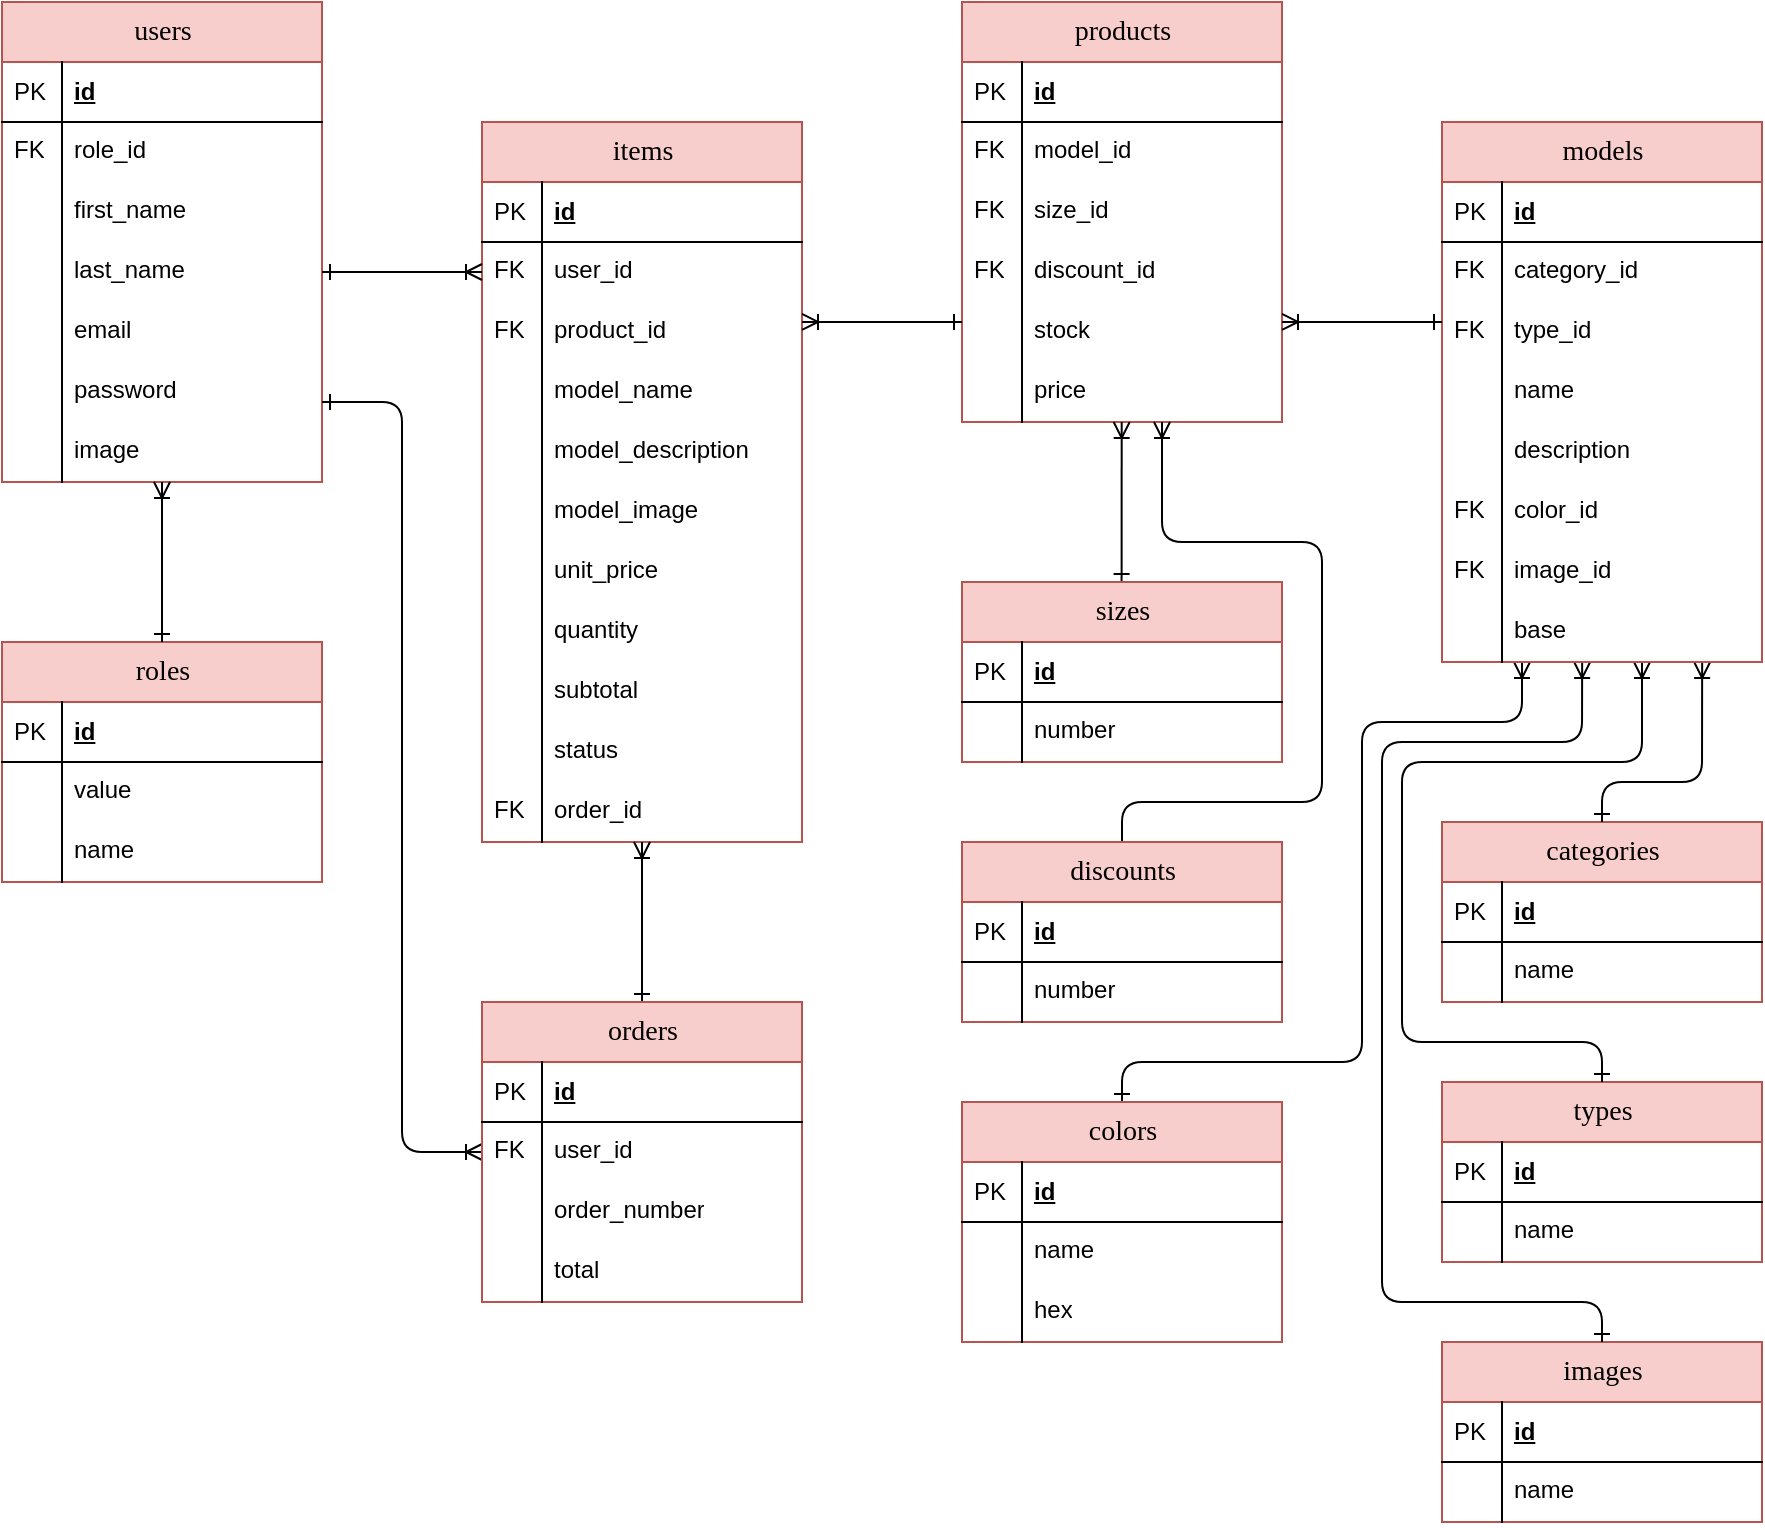 <mxfile version="14.2.5" type="device"><diagram name="Page-1" id="e56a1550-8fbb-45ad-956c-1786394a9013"><mxGraphModel dx="1385" dy="635" grid="1" gridSize="10" guides="1" tooltips="1" connect="1" arrows="1" fold="1" page="1" pageScale="1" pageWidth="1100" pageHeight="850" background="#ffffff" math="0" shadow="0"><root><mxCell id="0"/><mxCell id="1" parent="0"/><mxCell id="dhrYQRchFxO8-QYvW4jf-20" value="users" style="swimlane;html=1;fontStyle=0;childLayout=stackLayout;horizontal=1;startSize=30;fillColor=#f8cecc;horizontalStack=0;resizeParent=1;resizeLast=0;collapsible=1;marginBottom=0;swimlaneFillColor=#ffffff;align=center;rounded=0;shadow=0;comic=0;labelBackgroundColor=none;strokeWidth=1;fontFamily=Verdana;fontSize=14;swimlaneLine=1;strokeColor=#b85450;" parent="1" vertex="1"><mxGeometry x="110" y="40" width="160" height="240" as="geometry"/></mxCell><mxCell id="dhrYQRchFxO8-QYvW4jf-21" value="id" style="shape=partialRectangle;top=0;left=0;right=0;bottom=1;html=1;align=left;verticalAlign=middle;fillColor=none;spacingLeft=34;spacingRight=4;whiteSpace=wrap;overflow=hidden;rotatable=0;points=[[0,0.5],[1,0.5]];portConstraint=eastwest;dropTarget=0;fontStyle=5;" parent="dhrYQRchFxO8-QYvW4jf-20" vertex="1"><mxGeometry y="30" width="160" height="30" as="geometry"/></mxCell><mxCell id="dhrYQRchFxO8-QYvW4jf-22" value="PK" style="shape=partialRectangle;top=0;left=0;bottom=0;html=1;fillColor=none;align=left;verticalAlign=middle;spacingLeft=4;spacingRight=4;whiteSpace=wrap;overflow=hidden;rotatable=0;points=[];portConstraint=eastwest;part=1;" parent="dhrYQRchFxO8-QYvW4jf-21" vertex="1" connectable="0"><mxGeometry width="30" height="30" as="geometry"/></mxCell><mxCell id="dhrYQRchFxO8-QYvW4jf-31" value="role_id" style="shape=partialRectangle;top=0;left=0;right=0;bottom=0;html=1;align=left;verticalAlign=top;fillColor=none;spacingLeft=34;spacingRight=4;whiteSpace=wrap;overflow=hidden;rotatable=0;points=[[0,0.5],[1,0.5]];portConstraint=eastwest;dropTarget=0;" parent="dhrYQRchFxO8-QYvW4jf-20" vertex="1"><mxGeometry y="60" width="160" height="30" as="geometry"/></mxCell><mxCell id="dhrYQRchFxO8-QYvW4jf-32" value="FK" style="shape=partialRectangle;top=0;left=0;bottom=0;html=1;fillColor=none;align=left;verticalAlign=top;spacingLeft=4;spacingRight=4;whiteSpace=wrap;overflow=hidden;rotatable=0;points=[];portConstraint=eastwest;part=1;" parent="dhrYQRchFxO8-QYvW4jf-31" vertex="1" connectable="0"><mxGeometry width="30" height="30.0" as="geometry"/></mxCell><mxCell id="dhrYQRchFxO8-QYvW4jf-23" value="first_name" style="shape=partialRectangle;top=0;left=0;right=0;bottom=0;html=1;align=left;verticalAlign=top;fillColor=none;spacingLeft=34;spacingRight=4;whiteSpace=wrap;overflow=hidden;rotatable=0;points=[[0,0.5],[1,0.5]];portConstraint=eastwest;dropTarget=0;" parent="dhrYQRchFxO8-QYvW4jf-20" vertex="1"><mxGeometry y="90" width="160" height="30" as="geometry"/></mxCell><mxCell id="dhrYQRchFxO8-QYvW4jf-24" value="" style="shape=partialRectangle;top=0;left=0;bottom=0;html=1;fillColor=none;align=left;verticalAlign=top;spacingLeft=4;spacingRight=4;whiteSpace=wrap;overflow=hidden;rotatable=0;points=[];portConstraint=eastwest;part=1;" parent="dhrYQRchFxO8-QYvW4jf-23" vertex="1" connectable="0"><mxGeometry width="30" height="30.0" as="geometry"/></mxCell><mxCell id="dhrYQRchFxO8-QYvW4jf-25" value="last_name" style="shape=partialRectangle;top=0;left=0;right=0;bottom=0;html=1;align=left;verticalAlign=top;fillColor=none;spacingLeft=34;spacingRight=4;whiteSpace=wrap;overflow=hidden;rotatable=0;points=[[0,0.5],[1,0.5]];portConstraint=eastwest;dropTarget=0;" parent="dhrYQRchFxO8-QYvW4jf-20" vertex="1"><mxGeometry y="120" width="160" height="30" as="geometry"/></mxCell><mxCell id="dhrYQRchFxO8-QYvW4jf-26" value="" style="shape=partialRectangle;top=0;left=0;bottom=0;html=1;fillColor=none;align=left;verticalAlign=top;spacingLeft=4;spacingRight=4;whiteSpace=wrap;overflow=hidden;rotatable=0;points=[];portConstraint=eastwest;part=1;" parent="dhrYQRchFxO8-QYvW4jf-25" vertex="1" connectable="0"><mxGeometry width="30" height="30.0" as="geometry"/></mxCell><mxCell id="dhrYQRchFxO8-QYvW4jf-27" value="email" style="shape=partialRectangle;top=0;left=0;right=0;bottom=0;html=1;align=left;verticalAlign=top;fillColor=none;spacingLeft=34;spacingRight=4;whiteSpace=wrap;overflow=hidden;rotatable=0;points=[[0,0.5],[1,0.5]];portConstraint=eastwest;dropTarget=0;" parent="dhrYQRchFxO8-QYvW4jf-20" vertex="1"><mxGeometry y="150" width="160" height="30" as="geometry"/></mxCell><mxCell id="dhrYQRchFxO8-QYvW4jf-28" value="" style="shape=partialRectangle;top=0;left=0;bottom=0;html=1;fillColor=none;align=left;verticalAlign=top;spacingLeft=4;spacingRight=4;whiteSpace=wrap;overflow=hidden;rotatable=0;points=[];portConstraint=eastwest;part=1;" parent="dhrYQRchFxO8-QYvW4jf-27" vertex="1" connectable="0"><mxGeometry width="30" height="30.0" as="geometry"/></mxCell><mxCell id="dhrYQRchFxO8-QYvW4jf-29" value="password" style="shape=partialRectangle;top=0;left=0;right=0;bottom=0;html=1;align=left;verticalAlign=top;fillColor=none;spacingLeft=34;spacingRight=4;whiteSpace=wrap;overflow=hidden;rotatable=0;points=[[0,0.5],[1,0.5]];portConstraint=eastwest;dropTarget=0;" parent="dhrYQRchFxO8-QYvW4jf-20" vertex="1"><mxGeometry y="180" width="160" height="30" as="geometry"/></mxCell><mxCell id="dhrYQRchFxO8-QYvW4jf-30" value="" style="shape=partialRectangle;top=0;left=0;bottom=0;html=1;fillColor=none;align=left;verticalAlign=top;spacingLeft=4;spacingRight=4;whiteSpace=wrap;overflow=hidden;rotatable=0;points=[];portConstraint=eastwest;part=1;" parent="dhrYQRchFxO8-QYvW4jf-29" vertex="1" connectable="0"><mxGeometry width="30" height="30.0" as="geometry"/></mxCell><mxCell id="dhrYQRchFxO8-QYvW4jf-129" value="image" style="shape=partialRectangle;top=0;left=0;right=0;bottom=0;html=1;align=left;verticalAlign=top;fillColor=none;spacingLeft=34;spacingRight=4;whiteSpace=wrap;overflow=hidden;rotatable=0;points=[[0,0.5],[1,0.5]];portConstraint=eastwest;dropTarget=0;" parent="dhrYQRchFxO8-QYvW4jf-20" vertex="1"><mxGeometry y="210" width="160" height="30" as="geometry"/></mxCell><mxCell id="dhrYQRchFxO8-QYvW4jf-130" value="" style="shape=partialRectangle;top=0;left=0;bottom=0;html=1;fillColor=none;align=left;verticalAlign=top;spacingLeft=4;spacingRight=4;whiteSpace=wrap;overflow=hidden;rotatable=0;points=[];portConstraint=eastwest;part=1;" parent="dhrYQRchFxO8-QYvW4jf-129" vertex="1" connectable="0"><mxGeometry width="30" height="30.0" as="geometry"/></mxCell><mxCell id="dhrYQRchFxO8-QYvW4jf-57" value="categories" style="swimlane;html=1;fontStyle=0;childLayout=stackLayout;horizontal=1;startSize=30;fillColor=#f8cecc;horizontalStack=0;resizeParent=1;resizeLast=0;collapsible=1;marginBottom=0;swimlaneFillColor=#ffffff;align=center;rounded=0;shadow=0;comic=0;labelBackgroundColor=none;strokeWidth=1;fontFamily=Verdana;fontSize=14;swimlaneLine=1;strokeColor=#b85450;" parent="1" vertex="1"><mxGeometry x="830" y="450" width="160" height="90" as="geometry"/></mxCell><mxCell id="dhrYQRchFxO8-QYvW4jf-58" value="id" style="shape=partialRectangle;top=0;left=0;right=0;bottom=1;html=1;align=left;verticalAlign=middle;fillColor=none;spacingLeft=34;spacingRight=4;whiteSpace=wrap;overflow=hidden;rotatable=0;points=[[0,0.5],[1,0.5]];portConstraint=eastwest;dropTarget=0;fontStyle=5;" parent="dhrYQRchFxO8-QYvW4jf-57" vertex="1"><mxGeometry y="30" width="160" height="30" as="geometry"/></mxCell><mxCell id="dhrYQRchFxO8-QYvW4jf-59" value="PK" style="shape=partialRectangle;top=0;left=0;bottom=0;html=1;fillColor=none;align=left;verticalAlign=middle;spacingLeft=4;spacingRight=4;whiteSpace=wrap;overflow=hidden;rotatable=0;points=[];portConstraint=eastwest;part=1;" parent="dhrYQRchFxO8-QYvW4jf-58" vertex="1" connectable="0"><mxGeometry width="30" height="30" as="geometry"/></mxCell><mxCell id="dhrYQRchFxO8-QYvW4jf-60" value="name" style="shape=partialRectangle;top=0;left=0;right=0;bottom=0;html=1;align=left;verticalAlign=top;fillColor=none;spacingLeft=34;spacingRight=4;whiteSpace=wrap;overflow=hidden;rotatable=0;points=[[0,0.5],[1,0.5]];portConstraint=eastwest;dropTarget=0;" parent="dhrYQRchFxO8-QYvW4jf-57" vertex="1"><mxGeometry y="60" width="160" height="30" as="geometry"/></mxCell><mxCell id="dhrYQRchFxO8-QYvW4jf-61" value="" style="shape=partialRectangle;top=0;left=0;bottom=0;html=1;fillColor=none;align=left;verticalAlign=top;spacingLeft=4;spacingRight=4;whiteSpace=wrap;overflow=hidden;rotatable=0;points=[];portConstraint=eastwest;part=1;" parent="dhrYQRchFxO8-QYvW4jf-60" vertex="1" connectable="0"><mxGeometry width="30" height="30.0" as="geometry"/></mxCell><mxCell id="dhrYQRchFxO8-QYvW4jf-70" value="types" style="swimlane;html=1;fontStyle=0;childLayout=stackLayout;horizontal=1;startSize=30;fillColor=#f8cecc;horizontalStack=0;resizeParent=1;resizeLast=0;collapsible=1;marginBottom=0;swimlaneFillColor=#ffffff;align=center;rounded=0;shadow=0;comic=0;labelBackgroundColor=none;strokeWidth=1;fontFamily=Verdana;fontSize=14;swimlaneLine=1;strokeColor=#b85450;" parent="1" vertex="1"><mxGeometry x="830" y="580" width="160" height="90" as="geometry"/></mxCell><mxCell id="dhrYQRchFxO8-QYvW4jf-71" value="id" style="shape=partialRectangle;top=0;left=0;right=0;bottom=1;html=1;align=left;verticalAlign=middle;fillColor=none;spacingLeft=34;spacingRight=4;whiteSpace=wrap;overflow=hidden;rotatable=0;points=[[0,0.5],[1,0.5]];portConstraint=eastwest;dropTarget=0;fontStyle=5;" parent="dhrYQRchFxO8-QYvW4jf-70" vertex="1"><mxGeometry y="30" width="160" height="30" as="geometry"/></mxCell><mxCell id="dhrYQRchFxO8-QYvW4jf-72" value="PK" style="shape=partialRectangle;top=0;left=0;bottom=0;html=1;fillColor=none;align=left;verticalAlign=middle;spacingLeft=4;spacingRight=4;whiteSpace=wrap;overflow=hidden;rotatable=0;points=[];portConstraint=eastwest;part=1;" parent="dhrYQRchFxO8-QYvW4jf-71" vertex="1" connectable="0"><mxGeometry width="30" height="30" as="geometry"/></mxCell><mxCell id="dhrYQRchFxO8-QYvW4jf-73" value="name" style="shape=partialRectangle;top=0;left=0;right=0;bottom=0;html=1;align=left;verticalAlign=top;fillColor=none;spacingLeft=34;spacingRight=4;whiteSpace=wrap;overflow=hidden;rotatable=0;points=[[0,0.5],[1,0.5]];portConstraint=eastwest;dropTarget=0;" parent="dhrYQRchFxO8-QYvW4jf-70" vertex="1"><mxGeometry y="60" width="160" height="30" as="geometry"/></mxCell><mxCell id="dhrYQRchFxO8-QYvW4jf-74" value="" style="shape=partialRectangle;top=0;left=0;bottom=0;html=1;fillColor=none;align=left;verticalAlign=top;spacingLeft=4;spacingRight=4;whiteSpace=wrap;overflow=hidden;rotatable=0;points=[];portConstraint=eastwest;part=1;" parent="dhrYQRchFxO8-QYvW4jf-73" vertex="1" connectable="0"><mxGeometry width="30" height="30.0" as="geometry"/></mxCell><mxCell id="dhrYQRchFxO8-QYvW4jf-103" value="items" style="swimlane;html=1;fontStyle=0;childLayout=stackLayout;horizontal=1;startSize=30;fillColor=#f8cecc;horizontalStack=0;resizeParent=1;resizeLast=0;collapsible=1;marginBottom=0;swimlaneFillColor=#ffffff;align=center;rounded=0;shadow=0;comic=0;labelBackgroundColor=none;strokeWidth=1;fontFamily=Verdana;fontSize=14;swimlaneLine=1;strokeColor=#b85450;" parent="1" vertex="1"><mxGeometry x="350" y="100" width="160" height="360" as="geometry"/></mxCell><mxCell id="dhrYQRchFxO8-QYvW4jf-104" value="id" style="shape=partialRectangle;top=0;left=0;right=0;bottom=1;html=1;align=left;verticalAlign=middle;fillColor=none;spacingLeft=34;spacingRight=4;whiteSpace=wrap;overflow=hidden;rotatable=0;points=[[0,0.5],[1,0.5]];portConstraint=eastwest;dropTarget=0;fontStyle=5;" parent="dhrYQRchFxO8-QYvW4jf-103" vertex="1"><mxGeometry y="30" width="160" height="30" as="geometry"/></mxCell><mxCell id="dhrYQRchFxO8-QYvW4jf-105" value="PK" style="shape=partialRectangle;top=0;left=0;bottom=0;html=1;fillColor=none;align=left;verticalAlign=middle;spacingLeft=4;spacingRight=4;whiteSpace=wrap;overflow=hidden;rotatable=0;points=[];portConstraint=eastwest;part=1;" parent="dhrYQRchFxO8-QYvW4jf-104" vertex="1" connectable="0"><mxGeometry width="30" height="30" as="geometry"/></mxCell><mxCell id="dhrYQRchFxO8-QYvW4jf-171" value="user_id" style="shape=partialRectangle;top=0;left=0;right=0;bottom=0;html=1;align=left;verticalAlign=top;fillColor=none;spacingLeft=34;spacingRight=4;whiteSpace=wrap;overflow=hidden;rotatable=0;points=[[0,0.5],[1,0.5]];portConstraint=eastwest;dropTarget=0;" parent="dhrYQRchFxO8-QYvW4jf-103" vertex="1"><mxGeometry y="60" width="160" height="30" as="geometry"/></mxCell><mxCell id="dhrYQRchFxO8-QYvW4jf-172" value="FK" style="shape=partialRectangle;top=0;left=0;bottom=0;html=1;fillColor=none;align=left;verticalAlign=top;spacingLeft=4;spacingRight=4;whiteSpace=wrap;overflow=hidden;rotatable=0;points=[];portConstraint=eastwest;part=1;" parent="dhrYQRchFxO8-QYvW4jf-171" vertex="1" connectable="0"><mxGeometry width="30" height="30.0" as="geometry"/></mxCell><mxCell id="dhrYQRchFxO8-QYvW4jf-280" value="product_id" style="shape=partialRectangle;top=0;left=0;right=0;bottom=0;html=1;align=left;verticalAlign=top;fillColor=none;spacingLeft=34;spacingRight=4;whiteSpace=wrap;overflow=hidden;rotatable=0;points=[[0,0.5],[1,0.5]];portConstraint=eastwest;dropTarget=0;" parent="dhrYQRchFxO8-QYvW4jf-103" vertex="1"><mxGeometry y="90" width="160" height="30" as="geometry"/></mxCell><mxCell id="dhrYQRchFxO8-QYvW4jf-281" value="FK" style="shape=partialRectangle;top=0;left=0;bottom=0;html=1;fillColor=none;align=left;verticalAlign=top;spacingLeft=4;spacingRight=4;whiteSpace=wrap;overflow=hidden;rotatable=0;points=[];portConstraint=eastwest;part=1;" parent="dhrYQRchFxO8-QYvW4jf-280" vertex="1" connectable="0"><mxGeometry width="30" height="30.0" as="geometry"/></mxCell><mxCell id="dhrYQRchFxO8-QYvW4jf-106" value="model_name" style="shape=partialRectangle;top=0;left=0;right=0;bottom=0;html=1;align=left;verticalAlign=top;fillColor=none;spacingLeft=34;spacingRight=4;whiteSpace=wrap;overflow=hidden;rotatable=0;points=[[0,0.5],[1,0.5]];portConstraint=eastwest;dropTarget=0;" parent="dhrYQRchFxO8-QYvW4jf-103" vertex="1"><mxGeometry y="120" width="160" height="30" as="geometry"/></mxCell><mxCell id="dhrYQRchFxO8-QYvW4jf-107" value="" style="shape=partialRectangle;top=0;left=0;bottom=0;html=1;fillColor=none;align=left;verticalAlign=top;spacingLeft=4;spacingRight=4;whiteSpace=wrap;overflow=hidden;rotatable=0;points=[];portConstraint=eastwest;part=1;" parent="dhrYQRchFxO8-QYvW4jf-106" vertex="1" connectable="0"><mxGeometry width="30" height="30.0" as="geometry"/></mxCell><mxCell id="dhrYQRchFxO8-QYvW4jf-110" value="model_description" style="shape=partialRectangle;top=0;left=0;right=0;bottom=0;html=1;align=left;verticalAlign=top;fillColor=none;spacingLeft=34;spacingRight=4;whiteSpace=wrap;overflow=hidden;rotatable=0;points=[[0,0.5],[1,0.5]];portConstraint=eastwest;dropTarget=0;" parent="dhrYQRchFxO8-QYvW4jf-103" vertex="1"><mxGeometry y="150" width="160" height="30" as="geometry"/></mxCell><mxCell id="dhrYQRchFxO8-QYvW4jf-111" value="" style="shape=partialRectangle;top=0;left=0;bottom=0;html=1;fillColor=none;align=left;verticalAlign=top;spacingLeft=4;spacingRight=4;whiteSpace=wrap;overflow=hidden;rotatable=0;points=[];portConstraint=eastwest;part=1;" parent="dhrYQRchFxO8-QYvW4jf-110" vertex="1" connectable="0"><mxGeometry width="30" height="30.0" as="geometry"/></mxCell><mxCell id="dhrYQRchFxO8-QYvW4jf-169" value="model_image" style="shape=partialRectangle;top=0;left=0;right=0;bottom=0;html=1;align=left;verticalAlign=top;fillColor=none;spacingLeft=34;spacingRight=4;whiteSpace=wrap;overflow=hidden;rotatable=0;points=[[0,0.5],[1,0.5]];portConstraint=eastwest;dropTarget=0;" parent="dhrYQRchFxO8-QYvW4jf-103" vertex="1"><mxGeometry y="180" width="160" height="30" as="geometry"/></mxCell><mxCell id="dhrYQRchFxO8-QYvW4jf-170" value="" style="shape=partialRectangle;top=0;left=0;bottom=0;html=1;fillColor=none;align=left;verticalAlign=top;spacingLeft=4;spacingRight=4;whiteSpace=wrap;overflow=hidden;rotatable=0;points=[];portConstraint=eastwest;part=1;" parent="dhrYQRchFxO8-QYvW4jf-169" vertex="1" connectable="0"><mxGeometry width="30" height="30.0" as="geometry"/></mxCell><mxCell id="dhrYQRchFxO8-QYvW4jf-108" value="unit_price" style="shape=partialRectangle;top=0;left=0;right=0;bottom=0;html=1;align=left;verticalAlign=top;fillColor=none;spacingLeft=34;spacingRight=4;whiteSpace=wrap;overflow=hidden;rotatable=0;points=[[0,0.5],[1,0.5]];portConstraint=eastwest;dropTarget=0;" parent="dhrYQRchFxO8-QYvW4jf-103" vertex="1"><mxGeometry y="210" width="160" height="30" as="geometry"/></mxCell><mxCell id="dhrYQRchFxO8-QYvW4jf-109" value="" style="shape=partialRectangle;top=0;left=0;bottom=0;html=1;fillColor=none;align=left;verticalAlign=top;spacingLeft=4;spacingRight=4;whiteSpace=wrap;overflow=hidden;rotatable=0;points=[];portConstraint=eastwest;part=1;" parent="dhrYQRchFxO8-QYvW4jf-108" vertex="1" connectable="0"><mxGeometry width="30" height="30.0" as="geometry"/></mxCell><mxCell id="dhrYQRchFxO8-QYvW4jf-112" value="quantity" style="shape=partialRectangle;top=0;left=0;right=0;bottom=0;html=1;align=left;verticalAlign=top;fillColor=none;spacingLeft=34;spacingRight=4;whiteSpace=wrap;overflow=hidden;rotatable=0;points=[[0,0.5],[1,0.5]];portConstraint=eastwest;dropTarget=0;" parent="dhrYQRchFxO8-QYvW4jf-103" vertex="1"><mxGeometry y="240" width="160" height="30" as="geometry"/></mxCell><mxCell id="dhrYQRchFxO8-QYvW4jf-113" value="" style="shape=partialRectangle;top=0;left=0;bottom=0;html=1;fillColor=none;align=left;verticalAlign=top;spacingLeft=4;spacingRight=4;whiteSpace=wrap;overflow=hidden;rotatable=0;points=[];portConstraint=eastwest;part=1;" parent="dhrYQRchFxO8-QYvW4jf-112" vertex="1" connectable="0"><mxGeometry width="30" height="30.0" as="geometry"/></mxCell><mxCell id="dhrYQRchFxO8-QYvW4jf-114" value="subtotal" style="shape=partialRectangle;top=0;left=0;right=0;bottom=0;html=1;align=left;verticalAlign=top;fillColor=none;spacingLeft=34;spacingRight=4;whiteSpace=wrap;overflow=hidden;rotatable=0;points=[[0,0.5],[1,0.5]];portConstraint=eastwest;dropTarget=0;" parent="dhrYQRchFxO8-QYvW4jf-103" vertex="1"><mxGeometry y="270" width="160" height="30" as="geometry"/></mxCell><mxCell id="dhrYQRchFxO8-QYvW4jf-115" value="" style="shape=partialRectangle;top=0;left=0;bottom=0;html=1;fillColor=none;align=left;verticalAlign=top;spacingLeft=4;spacingRight=4;whiteSpace=wrap;overflow=hidden;rotatable=0;points=[];portConstraint=eastwest;part=1;" parent="dhrYQRchFxO8-QYvW4jf-114" vertex="1" connectable="0"><mxGeometry width="30" height="30.0" as="geometry"/></mxCell><mxCell id="dhrYQRchFxO8-QYvW4jf-173" value="status" style="shape=partialRectangle;top=0;left=0;right=0;bottom=0;html=1;align=left;verticalAlign=top;fillColor=none;spacingLeft=34;spacingRight=4;whiteSpace=wrap;overflow=hidden;rotatable=0;points=[[0,0.5],[1,0.5]];portConstraint=eastwest;dropTarget=0;" parent="dhrYQRchFxO8-QYvW4jf-103" vertex="1"><mxGeometry y="300" width="160" height="30" as="geometry"/></mxCell><mxCell id="dhrYQRchFxO8-QYvW4jf-174" value="" style="shape=partialRectangle;top=0;left=0;bottom=0;html=1;fillColor=none;align=left;verticalAlign=top;spacingLeft=4;spacingRight=4;whiteSpace=wrap;overflow=hidden;rotatable=0;points=[];portConstraint=eastwest;part=1;" parent="dhrYQRchFxO8-QYvW4jf-173" vertex="1" connectable="0"><mxGeometry width="30" height="30.0" as="geometry"/></mxCell><mxCell id="dhrYQRchFxO8-QYvW4jf-175" value="order_id" style="shape=partialRectangle;top=0;left=0;right=0;bottom=0;html=1;align=left;verticalAlign=top;fillColor=none;spacingLeft=34;spacingRight=4;whiteSpace=wrap;overflow=hidden;rotatable=0;points=[[0,0.5],[1,0.5]];portConstraint=eastwest;dropTarget=0;" parent="dhrYQRchFxO8-QYvW4jf-103" vertex="1"><mxGeometry y="330" width="160" height="30" as="geometry"/></mxCell><mxCell id="dhrYQRchFxO8-QYvW4jf-176" value="FK" style="shape=partialRectangle;top=0;left=0;bottom=0;html=1;fillColor=none;align=left;verticalAlign=top;spacingLeft=4;spacingRight=4;whiteSpace=wrap;overflow=hidden;rotatable=0;points=[];portConstraint=eastwest;part=1;" parent="dhrYQRchFxO8-QYvW4jf-175" vertex="1" connectable="0"><mxGeometry width="30" height="30.0" as="geometry"/></mxCell><mxCell id="dhrYQRchFxO8-QYvW4jf-142" value="products" style="swimlane;html=1;fontStyle=0;childLayout=stackLayout;horizontal=1;startSize=30;fillColor=#f8cecc;horizontalStack=0;resizeParent=1;resizeLast=0;collapsible=1;marginBottom=0;swimlaneFillColor=#ffffff;align=center;rounded=0;shadow=0;comic=0;labelBackgroundColor=none;strokeWidth=1;fontFamily=Verdana;fontSize=14;swimlaneLine=1;strokeColor=#b85450;" parent="1" vertex="1"><mxGeometry x="590" y="40" width="160" height="210" as="geometry"/></mxCell><mxCell id="dhrYQRchFxO8-QYvW4jf-143" value="id" style="shape=partialRectangle;top=0;left=0;right=0;bottom=1;html=1;align=left;verticalAlign=middle;fillColor=none;spacingLeft=34;spacingRight=4;whiteSpace=wrap;overflow=hidden;rotatable=0;points=[[0,0.5],[1,0.5]];portConstraint=eastwest;dropTarget=0;fontStyle=5;" parent="dhrYQRchFxO8-QYvW4jf-142" vertex="1"><mxGeometry y="30" width="160" height="30" as="geometry"/></mxCell><mxCell id="dhrYQRchFxO8-QYvW4jf-144" value="PK" style="shape=partialRectangle;top=0;left=0;bottom=0;html=1;fillColor=none;align=left;verticalAlign=middle;spacingLeft=4;spacingRight=4;whiteSpace=wrap;overflow=hidden;rotatable=0;points=[];portConstraint=eastwest;part=1;" parent="dhrYQRchFxO8-QYvW4jf-143" vertex="1" connectable="0"><mxGeometry width="30" height="30" as="geometry"/></mxCell><mxCell id="dN6dxT-3AO-PRCXDBFrP-5" value="model_id" style="shape=partialRectangle;top=0;left=0;right=0;bottom=0;html=1;align=left;verticalAlign=top;fillColor=none;spacingLeft=34;spacingRight=4;whiteSpace=wrap;overflow=hidden;rotatable=0;points=[[0,0.5],[1,0.5]];portConstraint=eastwest;dropTarget=0;" parent="dhrYQRchFxO8-QYvW4jf-142" vertex="1"><mxGeometry y="60" width="160" height="30" as="geometry"/></mxCell><mxCell id="dN6dxT-3AO-PRCXDBFrP-6" value="FK" style="shape=partialRectangle;top=0;left=0;bottom=0;html=1;fillColor=none;align=left;verticalAlign=top;spacingLeft=4;spacingRight=4;whiteSpace=wrap;overflow=hidden;rotatable=0;points=[];portConstraint=eastwest;part=1;" parent="dN6dxT-3AO-PRCXDBFrP-5" vertex="1" connectable="0"><mxGeometry width="30" height="30.0" as="geometry"/></mxCell><mxCell id="dhrYQRchFxO8-QYvW4jf-153" value="size_id" style="shape=partialRectangle;top=0;left=0;right=0;bottom=0;html=1;align=left;verticalAlign=top;fillColor=none;spacingLeft=34;spacingRight=4;whiteSpace=wrap;overflow=hidden;rotatable=0;points=[[0,0.5],[1,0.5]];portConstraint=eastwest;dropTarget=0;" parent="dhrYQRchFxO8-QYvW4jf-142" vertex="1"><mxGeometry y="90" width="160" height="30" as="geometry"/></mxCell><mxCell id="dhrYQRchFxO8-QYvW4jf-154" value="&lt;span&gt;FK&lt;/span&gt;" style="shape=partialRectangle;top=0;left=0;bottom=0;html=1;fillColor=none;align=left;verticalAlign=top;spacingLeft=4;spacingRight=4;whiteSpace=wrap;overflow=hidden;rotatable=0;points=[];portConstraint=eastwest;part=1;" parent="dhrYQRchFxO8-QYvW4jf-153" vertex="1" connectable="0"><mxGeometry width="30" height="30.0" as="geometry"/></mxCell><mxCell id="dhrYQRchFxO8-QYvW4jf-161" value="discount_id" style="shape=partialRectangle;top=0;left=0;right=0;bottom=0;html=1;align=left;verticalAlign=top;fillColor=none;spacingLeft=34;spacingRight=4;whiteSpace=wrap;overflow=hidden;rotatable=0;points=[[0,0.5],[1,0.5]];portConstraint=eastwest;dropTarget=0;" parent="dhrYQRchFxO8-QYvW4jf-142" vertex="1"><mxGeometry y="120" width="160" height="30" as="geometry"/></mxCell><mxCell id="dhrYQRchFxO8-QYvW4jf-162" value="FK" style="shape=partialRectangle;top=0;left=0;bottom=0;html=1;fillColor=none;align=left;verticalAlign=top;spacingLeft=4;spacingRight=4;whiteSpace=wrap;overflow=hidden;rotatable=0;points=[];portConstraint=eastwest;part=1;" parent="dhrYQRchFxO8-QYvW4jf-161" vertex="1" connectable="0"><mxGeometry width="30" height="30.0" as="geometry"/></mxCell><mxCell id="dhrYQRchFxO8-QYvW4jf-159" value="stock" style="shape=partialRectangle;top=0;left=0;right=0;bottom=0;html=1;align=left;verticalAlign=top;fillColor=none;spacingLeft=34;spacingRight=4;whiteSpace=wrap;overflow=hidden;rotatable=0;points=[[0,0.5],[1,0.5]];portConstraint=eastwest;dropTarget=0;" parent="dhrYQRchFxO8-QYvW4jf-142" vertex="1"><mxGeometry y="150" width="160" height="30" as="geometry"/></mxCell><mxCell id="dhrYQRchFxO8-QYvW4jf-160" value="" style="shape=partialRectangle;top=0;left=0;bottom=0;html=1;fillColor=none;align=left;verticalAlign=top;spacingLeft=4;spacingRight=4;whiteSpace=wrap;overflow=hidden;rotatable=0;points=[];portConstraint=eastwest;part=1;" parent="dhrYQRchFxO8-QYvW4jf-159" vertex="1" connectable="0"><mxGeometry width="30" height="30.0" as="geometry"/></mxCell><mxCell id="dN6dxT-3AO-PRCXDBFrP-46" value="price" style="shape=partialRectangle;top=0;left=0;right=0;bottom=0;html=1;align=left;verticalAlign=top;fillColor=none;spacingLeft=34;spacingRight=4;whiteSpace=wrap;overflow=hidden;rotatable=0;points=[[0,0.5],[1,0.5]];portConstraint=eastwest;dropTarget=0;" parent="dhrYQRchFxO8-QYvW4jf-142" vertex="1"><mxGeometry y="180" width="160" height="30" as="geometry"/></mxCell><mxCell id="dN6dxT-3AO-PRCXDBFrP-47" value="" style="shape=partialRectangle;top=0;left=0;bottom=0;html=1;fillColor=none;align=left;verticalAlign=top;spacingLeft=4;spacingRight=4;whiteSpace=wrap;overflow=hidden;rotatable=0;points=[];portConstraint=eastwest;part=1;" parent="dN6dxT-3AO-PRCXDBFrP-46" vertex="1" connectable="0"><mxGeometry width="30" height="30" as="geometry"/></mxCell><mxCell id="dhrYQRchFxO8-QYvW4jf-247" value="roles" style="swimlane;html=1;fontStyle=0;childLayout=stackLayout;horizontal=1;startSize=30;fillColor=#f8cecc;horizontalStack=0;resizeParent=1;resizeLast=0;collapsible=1;marginBottom=0;swimlaneFillColor=#ffffff;align=center;rounded=0;shadow=0;comic=0;labelBackgroundColor=none;strokeWidth=1;fontFamily=Verdana;fontSize=14;swimlaneLine=1;strokeColor=#b85450;" parent="1" vertex="1"><mxGeometry x="110" y="360" width="160" height="120" as="geometry"/></mxCell><mxCell id="dhrYQRchFxO8-QYvW4jf-248" value="id" style="shape=partialRectangle;top=0;left=0;right=0;bottom=1;html=1;align=left;verticalAlign=middle;fillColor=none;spacingLeft=34;spacingRight=4;whiteSpace=wrap;overflow=hidden;rotatable=0;points=[[0,0.5],[1,0.5]];portConstraint=eastwest;dropTarget=0;fontStyle=5;" parent="dhrYQRchFxO8-QYvW4jf-247" vertex="1"><mxGeometry y="30" width="160" height="30" as="geometry"/></mxCell><mxCell id="dhrYQRchFxO8-QYvW4jf-249" value="PK" style="shape=partialRectangle;top=0;left=0;bottom=0;html=1;fillColor=none;align=left;verticalAlign=middle;spacingLeft=4;spacingRight=4;whiteSpace=wrap;overflow=hidden;rotatable=0;points=[];portConstraint=eastwest;part=1;" parent="dhrYQRchFxO8-QYvW4jf-248" vertex="1" connectable="0"><mxGeometry width="30" height="30" as="geometry"/></mxCell><mxCell id="dhrYQRchFxO8-QYvW4jf-250" value="value" style="shape=partialRectangle;top=0;left=0;right=0;bottom=0;html=1;align=left;verticalAlign=top;fillColor=none;spacingLeft=34;spacingRight=4;whiteSpace=wrap;overflow=hidden;rotatable=0;points=[[0,0.5],[1,0.5]];portConstraint=eastwest;dropTarget=0;" parent="dhrYQRchFxO8-QYvW4jf-247" vertex="1"><mxGeometry y="60" width="160" height="30" as="geometry"/></mxCell><mxCell id="dhrYQRchFxO8-QYvW4jf-251" value="" style="shape=partialRectangle;top=0;left=0;bottom=0;html=1;fillColor=none;align=left;verticalAlign=top;spacingLeft=4;spacingRight=4;whiteSpace=wrap;overflow=hidden;rotatable=0;points=[];portConstraint=eastwest;part=1;" parent="dhrYQRchFxO8-QYvW4jf-250" vertex="1" connectable="0"><mxGeometry width="30" height="30.0" as="geometry"/></mxCell><mxCell id="dhrYQRchFxO8-QYvW4jf-252" value="name" style="shape=partialRectangle;top=0;left=0;right=0;bottom=0;html=1;align=left;verticalAlign=top;fillColor=none;spacingLeft=34;spacingRight=4;whiteSpace=wrap;overflow=hidden;rotatable=0;points=[[0,0.5],[1,0.5]];portConstraint=eastwest;dropTarget=0;" parent="dhrYQRchFxO8-QYvW4jf-247" vertex="1"><mxGeometry y="90" width="160" height="30" as="geometry"/></mxCell><mxCell id="dhrYQRchFxO8-QYvW4jf-253" value="" style="shape=partialRectangle;top=0;left=0;bottom=0;html=1;fillColor=none;align=left;verticalAlign=top;spacingLeft=4;spacingRight=4;whiteSpace=wrap;overflow=hidden;rotatable=0;points=[];portConstraint=eastwest;part=1;" parent="dhrYQRchFxO8-QYvW4jf-252" vertex="1" connectable="0"><mxGeometry width="30" height="30" as="geometry"/></mxCell><mxCell id="dhrYQRchFxO8-QYvW4jf-272" value="" style="endArrow=ERoneToMany;html=1;exitX=0.5;exitY=0;exitDx=0;exitDy=0;endFill=0;startArrow=ERone;startFill=0;" parent="1" source="dhrYQRchFxO8-QYvW4jf-247" target="dhrYQRchFxO8-QYvW4jf-129" edge="1"><mxGeometry width="50" height="50" relative="1" as="geometry"><mxPoint x="260" y="410" as="sourcePoint"/><mxPoint x="190" y="280" as="targetPoint"/></mxGeometry></mxCell><mxCell id="dhrYQRchFxO8-QYvW4jf-275" value="" style="endArrow=ERoneToMany;html=1;endFill=0;startArrow=ERone;startFill=0;entryX=0.499;entryY=1;entryDx=0;entryDy=0;entryPerimeter=0;" parent="1" target="dN6dxT-3AO-PRCXDBFrP-46" edge="1"><mxGeometry width="50" height="50" relative="1" as="geometry"><mxPoint x="669.8" y="330" as="sourcePoint"/><mxPoint x="669.8" y="290" as="targetPoint"/><Array as="points"/></mxGeometry></mxCell><mxCell id="dhrYQRchFxO8-QYvW4jf-276" value="" style="endArrow=ERoneToMany;html=1;endFill=0;startArrow=ERone;startFill=0;exitX=0.5;exitY=0;exitDx=0;exitDy=0;entryX=0.625;entryY=1;entryDx=0;entryDy=0;entryPerimeter=0;" parent="1" source="dhrYQRchFxO8-QYvW4jf-70" target="pc4jG2OwJEGC350M7bs4-3" edge="1"><mxGeometry width="50" height="50" relative="1" as="geometry"><mxPoint x="870" y="410" as="sourcePoint"/><mxPoint x="930" y="380" as="targetPoint"/><Array as="points"><mxPoint x="910" y="560"/><mxPoint x="810" y="560"/><mxPoint x="810" y="420"/><mxPoint x="930" y="420"/></Array></mxGeometry></mxCell><mxCell id="dhrYQRchFxO8-QYvW4jf-277" value="" style="endArrow=ERoneToMany;html=1;endFill=0;startArrow=ERone;startFill=0;exitX=0;exitY=0.333;exitDx=0;exitDy=0;exitPerimeter=0;entryX=1;entryY=0.333;entryDx=0;entryDy=0;entryPerimeter=0;" parent="1" source="dhrYQRchFxO8-QYvW4jf-159" target="dhrYQRchFxO8-QYvW4jf-280" edge="1"><mxGeometry width="50" height="50" relative="1" as="geometry"><mxPoint x="580" y="200" as="sourcePoint"/><mxPoint x="520" y="200" as="targetPoint"/></mxGeometry></mxCell><mxCell id="dhrYQRchFxO8-QYvW4jf-278" value="" style="endArrow=ERoneToMany;html=1;endFill=0;startArrow=ERone;startFill=0;entryX=0;entryY=0.5;entryDx=0;entryDy=0;" parent="1" target="dhrYQRchFxO8-QYvW4jf-171" edge="1"><mxGeometry width="50" height="50" relative="1" as="geometry"><mxPoint x="270" y="175" as="sourcePoint"/><mxPoint x="400" y="199" as="targetPoint"/><Array as="points"/></mxGeometry></mxCell><mxCell id="dhrYQRchFxO8-QYvW4jf-279" value="" style="endArrow=ERoneToMany;html=1;endFill=0;startArrow=ERone;startFill=0;exitX=0.5;exitY=0;exitDx=0;exitDy=0;entryX=0.5;entryY=1;entryDx=0;entryDy=0;entryPerimeter=0;" parent="1" source="Xu63fAopfNsZyCCjmnR5-41" target="dhrYQRchFxO8-QYvW4jf-175" edge="1"><mxGeometry width="50" height="50" relative="1" as="geometry"><mxPoint x="429" y="490" as="sourcePoint"/><mxPoint x="430" y="440" as="targetPoint"/></mxGeometry></mxCell><mxCell id="dhrYQRchFxO8-QYvW4jf-282" value="" style="endArrow=ERoneToMany;html=1;endFill=0;startArrow=ERone;startFill=0;entryX=0;entryY=0.5;entryDx=0;entryDy=0;exitX=1;exitY=0.667;exitDx=0;exitDy=0;exitPerimeter=0;" parent="1" source="dhrYQRchFxO8-QYvW4jf-29" target="Xu63fAopfNsZyCCjmnR5-44" edge="1"><mxGeometry width="50" height="50" relative="1" as="geometry"><mxPoint x="280" y="240" as="sourcePoint"/><mxPoint x="440" y="599" as="targetPoint"/><Array as="points"><mxPoint x="310" y="240"/><mxPoint x="310" y="280"/><mxPoint x="310" y="615"/></Array></mxGeometry></mxCell><mxCell id="Xu63fAopfNsZyCCjmnR5-25" value="" style="endArrow=ERoneToMany;html=1;endFill=0;startArrow=ERone;startFill=0;exitX=0.5;exitY=0;exitDx=0;exitDy=0;entryX=0.813;entryY=1;entryDx=0;entryDy=0;entryPerimeter=0;" parent="1" source="dhrYQRchFxO8-QYvW4jf-57" target="pc4jG2OwJEGC350M7bs4-3" edge="1"><mxGeometry width="50" height="50" relative="1" as="geometry"><mxPoint x="910" y="430" as="sourcePoint"/><mxPoint x="960" y="380" as="targetPoint"/><Array as="points"><mxPoint x="910" y="430"/><mxPoint x="960" y="430"/></Array></mxGeometry></mxCell><mxCell id="Xu63fAopfNsZyCCjmnR5-41" value="orders" style="swimlane;html=1;fontStyle=0;childLayout=stackLayout;horizontal=1;startSize=30;fillColor=#f8cecc;horizontalStack=0;resizeParent=1;resizeLast=0;collapsible=1;marginBottom=0;swimlaneFillColor=#ffffff;align=center;rounded=0;shadow=0;comic=0;labelBackgroundColor=none;strokeWidth=1;fontFamily=Verdana;fontSize=14;swimlaneLine=1;strokeColor=#b85450;" parent="1" vertex="1"><mxGeometry x="350" y="540" width="160" height="150" as="geometry"/></mxCell><mxCell id="Xu63fAopfNsZyCCjmnR5-42" value="id" style="shape=partialRectangle;top=0;left=0;right=0;bottom=1;html=1;align=left;verticalAlign=middle;fillColor=none;spacingLeft=34;spacingRight=4;whiteSpace=wrap;overflow=hidden;rotatable=0;points=[[0,0.5],[1,0.5]];portConstraint=eastwest;dropTarget=0;fontStyle=5;" parent="Xu63fAopfNsZyCCjmnR5-41" vertex="1"><mxGeometry y="30" width="160" height="30" as="geometry"/></mxCell><mxCell id="Xu63fAopfNsZyCCjmnR5-43" value="PK" style="shape=partialRectangle;top=0;left=0;bottom=0;html=1;fillColor=none;align=left;verticalAlign=middle;spacingLeft=4;spacingRight=4;whiteSpace=wrap;overflow=hidden;rotatable=0;points=[];portConstraint=eastwest;part=1;" parent="Xu63fAopfNsZyCCjmnR5-42" vertex="1" connectable="0"><mxGeometry width="30" height="30" as="geometry"/></mxCell><mxCell id="Xu63fAopfNsZyCCjmnR5-44" value="user_id" style="shape=partialRectangle;top=0;left=0;right=0;bottom=0;html=1;align=left;verticalAlign=top;fillColor=none;spacingLeft=34;spacingRight=4;whiteSpace=wrap;overflow=hidden;rotatable=0;points=[[0,0.5],[1,0.5]];portConstraint=eastwest;dropTarget=0;" parent="Xu63fAopfNsZyCCjmnR5-41" vertex="1"><mxGeometry y="60" width="160" height="30" as="geometry"/></mxCell><mxCell id="Xu63fAopfNsZyCCjmnR5-45" value="FK" style="shape=partialRectangle;top=0;left=0;bottom=0;html=1;fillColor=none;align=left;verticalAlign=top;spacingLeft=4;spacingRight=4;whiteSpace=wrap;overflow=hidden;rotatable=0;points=[];portConstraint=eastwest;part=1;" parent="Xu63fAopfNsZyCCjmnR5-44" vertex="1" connectable="0"><mxGeometry width="30" height="30.0" as="geometry"/></mxCell><mxCell id="Xu63fAopfNsZyCCjmnR5-46" value="order_number" style="shape=partialRectangle;top=0;left=0;right=0;bottom=0;html=1;align=left;verticalAlign=top;fillColor=none;spacingLeft=34;spacingRight=4;whiteSpace=wrap;overflow=hidden;rotatable=0;points=[[0,0.5],[1,0.5]];portConstraint=eastwest;dropTarget=0;" parent="Xu63fAopfNsZyCCjmnR5-41" vertex="1"><mxGeometry y="90" width="160" height="30" as="geometry"/></mxCell><mxCell id="Xu63fAopfNsZyCCjmnR5-47" value="" style="shape=partialRectangle;top=0;left=0;bottom=0;html=1;fillColor=none;align=left;verticalAlign=top;spacingLeft=4;spacingRight=4;whiteSpace=wrap;overflow=hidden;rotatable=0;points=[];portConstraint=eastwest;part=1;" parent="Xu63fAopfNsZyCCjmnR5-46" vertex="1" connectable="0"><mxGeometry width="30" height="30.0" as="geometry"/></mxCell><mxCell id="Xu63fAopfNsZyCCjmnR5-48" value="total" style="shape=partialRectangle;top=0;left=0;right=0;bottom=0;html=1;align=left;verticalAlign=top;fillColor=none;spacingLeft=34;spacingRight=4;whiteSpace=wrap;overflow=hidden;rotatable=0;points=[[0,0.5],[1,0.5]];portConstraint=eastwest;dropTarget=0;" parent="Xu63fAopfNsZyCCjmnR5-41" vertex="1"><mxGeometry y="120" width="160" height="30" as="geometry"/></mxCell><mxCell id="Xu63fAopfNsZyCCjmnR5-49" value="" style="shape=partialRectangle;top=0;left=0;bottom=0;html=1;fillColor=none;align=left;verticalAlign=top;spacingLeft=4;spacingRight=4;whiteSpace=wrap;overflow=hidden;rotatable=0;points=[];portConstraint=eastwest;part=1;" parent="Xu63fAopfNsZyCCjmnR5-48" vertex="1" connectable="0"><mxGeometry width="30" height="30.0" as="geometry"/></mxCell><mxCell id="Xu63fAopfNsZyCCjmnR5-59" value="sizes" style="swimlane;html=1;fontStyle=0;childLayout=stackLayout;horizontal=1;startSize=30;fillColor=#f8cecc;horizontalStack=0;resizeParent=1;resizeLast=0;collapsible=1;marginBottom=0;swimlaneFillColor=#ffffff;align=center;rounded=0;shadow=0;comic=0;labelBackgroundColor=none;strokeWidth=1;fontFamily=Verdana;fontSize=14;swimlaneLine=1;strokeColor=#b85450;" parent="1" vertex="1"><mxGeometry x="590" y="330" width="160" height="90" as="geometry"/></mxCell><mxCell id="Xu63fAopfNsZyCCjmnR5-60" value="id" style="shape=partialRectangle;top=0;left=0;right=0;bottom=1;html=1;align=left;verticalAlign=middle;fillColor=none;spacingLeft=34;spacingRight=4;whiteSpace=wrap;overflow=hidden;rotatable=0;points=[[0,0.5],[1,0.5]];portConstraint=eastwest;dropTarget=0;fontStyle=5;" parent="Xu63fAopfNsZyCCjmnR5-59" vertex="1"><mxGeometry y="30" width="160" height="30" as="geometry"/></mxCell><mxCell id="Xu63fAopfNsZyCCjmnR5-61" value="PK" style="shape=partialRectangle;top=0;left=0;bottom=0;html=1;fillColor=none;align=left;verticalAlign=middle;spacingLeft=4;spacingRight=4;whiteSpace=wrap;overflow=hidden;rotatable=0;points=[];portConstraint=eastwest;part=1;" parent="Xu63fAopfNsZyCCjmnR5-60" vertex="1" connectable="0"><mxGeometry width="30" height="30" as="geometry"/></mxCell><mxCell id="Xu63fAopfNsZyCCjmnR5-62" value="number" style="shape=partialRectangle;top=0;left=0;right=0;bottom=0;html=1;align=left;verticalAlign=top;fillColor=none;spacingLeft=34;spacingRight=4;whiteSpace=wrap;overflow=hidden;rotatable=0;points=[[0,0.5],[1,0.5]];portConstraint=eastwest;dropTarget=0;" parent="Xu63fAopfNsZyCCjmnR5-59" vertex="1"><mxGeometry y="60" width="160" height="30" as="geometry"/></mxCell><mxCell id="Xu63fAopfNsZyCCjmnR5-63" value="" style="shape=partialRectangle;top=0;left=0;bottom=0;html=1;fillColor=none;align=left;verticalAlign=top;spacingLeft=4;spacingRight=4;whiteSpace=wrap;overflow=hidden;rotatable=0;points=[];portConstraint=eastwest;part=1;" parent="Xu63fAopfNsZyCCjmnR5-62" vertex="1" connectable="0"><mxGeometry width="30" height="30.0" as="geometry"/></mxCell><mxCell id="dN6dxT-3AO-PRCXDBFrP-31" value="" style="endArrow=ERoneToMany;html=1;endFill=0;startArrow=ERone;startFill=0;entryX=0.625;entryY=1;entryDx=0;entryDy=0;entryPerimeter=0;" parent="1" target="dN6dxT-3AO-PRCXDBFrP-46" edge="1"><mxGeometry width="50" height="50" relative="1" as="geometry"><mxPoint x="670" y="490" as="sourcePoint"/><mxPoint x="690" y="260" as="targetPoint"/><Array as="points"><mxPoint x="670" y="440"/><mxPoint x="770" y="440"/><mxPoint x="770" y="310"/><mxPoint x="690" y="310"/></Array></mxGeometry></mxCell><mxCell id="dN6dxT-3AO-PRCXDBFrP-33" value="images" style="swimlane;html=1;fontStyle=0;childLayout=stackLayout;horizontal=1;startSize=30;fillColor=#f8cecc;horizontalStack=0;resizeParent=1;resizeLast=0;collapsible=1;marginBottom=0;swimlaneFillColor=#ffffff;align=center;rounded=0;shadow=0;comic=0;labelBackgroundColor=none;strokeWidth=1;fontFamily=Verdana;fontSize=14;swimlaneLine=1;strokeColor=#b85450;" parent="1" vertex="1"><mxGeometry x="830" y="710" width="160" height="90" as="geometry"/></mxCell><mxCell id="dN6dxT-3AO-PRCXDBFrP-34" value="id" style="shape=partialRectangle;top=0;left=0;right=0;bottom=1;html=1;align=left;verticalAlign=middle;fillColor=none;spacingLeft=34;spacingRight=4;whiteSpace=wrap;overflow=hidden;rotatable=0;points=[[0,0.5],[1,0.5]];portConstraint=eastwest;dropTarget=0;fontStyle=5;" parent="dN6dxT-3AO-PRCXDBFrP-33" vertex="1"><mxGeometry y="30" width="160" height="30" as="geometry"/></mxCell><mxCell id="dN6dxT-3AO-PRCXDBFrP-35" value="PK" style="shape=partialRectangle;top=0;left=0;bottom=0;html=1;fillColor=none;align=left;verticalAlign=middle;spacingLeft=4;spacingRight=4;whiteSpace=wrap;overflow=hidden;rotatable=0;points=[];portConstraint=eastwest;part=1;" parent="dN6dxT-3AO-PRCXDBFrP-34" vertex="1" connectable="0"><mxGeometry width="30" height="30" as="geometry"/></mxCell><mxCell id="dN6dxT-3AO-PRCXDBFrP-36" value="name" style="shape=partialRectangle;top=0;left=0;right=0;bottom=0;html=1;align=left;verticalAlign=top;fillColor=none;spacingLeft=34;spacingRight=4;whiteSpace=wrap;overflow=hidden;rotatable=0;points=[[0,0.5],[1,0.5]];portConstraint=eastwest;dropTarget=0;" parent="dN6dxT-3AO-PRCXDBFrP-33" vertex="1"><mxGeometry y="60" width="160" height="30" as="geometry"/></mxCell><mxCell id="dN6dxT-3AO-PRCXDBFrP-37" value="" style="shape=partialRectangle;top=0;left=0;bottom=0;html=1;fillColor=none;align=left;verticalAlign=top;spacingLeft=4;spacingRight=4;whiteSpace=wrap;overflow=hidden;rotatable=0;points=[];portConstraint=eastwest;part=1;" parent="dN6dxT-3AO-PRCXDBFrP-36" vertex="1" connectable="0"><mxGeometry width="30" height="30.0" as="geometry"/></mxCell><mxCell id="dN6dxT-3AO-PRCXDBFrP-38" value="" style="endArrow=ERoneToMany;html=1;endFill=0;startArrow=ERone;startFill=0;exitX=0.5;exitY=0;exitDx=0;exitDy=0;entryX=0.438;entryY=1;entryDx=0;entryDy=0;entryPerimeter=0;" parent="1" source="dN6dxT-3AO-PRCXDBFrP-33" target="pc4jG2OwJEGC350M7bs4-3" edge="1"><mxGeometry width="50" height="50" relative="1" as="geometry"><mxPoint x="830" y="680" as="sourcePoint"/><mxPoint x="900" y="380" as="targetPoint"/><Array as="points"><mxPoint x="910" y="690"/><mxPoint x="800" y="690"/><mxPoint x="800" y="410"/><mxPoint x="900" y="410"/></Array></mxGeometry></mxCell><mxCell id="dN6dxT-3AO-PRCXDBFrP-51" value="discounts" style="swimlane;html=1;fontStyle=0;childLayout=stackLayout;horizontal=1;startSize=30;fillColor=#f8cecc;horizontalStack=0;resizeParent=1;resizeLast=0;collapsible=1;marginBottom=0;swimlaneFillColor=#ffffff;align=center;rounded=0;shadow=0;comic=0;labelBackgroundColor=none;strokeWidth=1;fontFamily=Verdana;fontSize=14;swimlaneLine=1;strokeColor=#b85450;" parent="1" vertex="1"><mxGeometry x="590" y="460" width="160" height="90" as="geometry"/></mxCell><mxCell id="dN6dxT-3AO-PRCXDBFrP-52" value="id" style="shape=partialRectangle;top=0;left=0;right=0;bottom=1;html=1;align=left;verticalAlign=middle;fillColor=none;spacingLeft=34;spacingRight=4;whiteSpace=wrap;overflow=hidden;rotatable=0;points=[[0,0.5],[1,0.5]];portConstraint=eastwest;dropTarget=0;fontStyle=5;" parent="dN6dxT-3AO-PRCXDBFrP-51" vertex="1"><mxGeometry y="30" width="160" height="30" as="geometry"/></mxCell><mxCell id="dN6dxT-3AO-PRCXDBFrP-53" value="PK" style="shape=partialRectangle;top=0;left=0;bottom=0;html=1;fillColor=none;align=left;verticalAlign=middle;spacingLeft=4;spacingRight=4;whiteSpace=wrap;overflow=hidden;rotatable=0;points=[];portConstraint=eastwest;part=1;" parent="dN6dxT-3AO-PRCXDBFrP-52" vertex="1" connectable="0"><mxGeometry width="30" height="30" as="geometry"/></mxCell><mxCell id="dN6dxT-3AO-PRCXDBFrP-54" value="number" style="shape=partialRectangle;top=0;left=0;right=0;bottom=0;html=1;align=left;verticalAlign=top;fillColor=none;spacingLeft=34;spacingRight=4;whiteSpace=wrap;overflow=hidden;rotatable=0;points=[[0,0.5],[1,0.5]];portConstraint=eastwest;dropTarget=0;" parent="dN6dxT-3AO-PRCXDBFrP-51" vertex="1"><mxGeometry y="60" width="160" height="30" as="geometry"/></mxCell><mxCell id="dN6dxT-3AO-PRCXDBFrP-55" value="" style="shape=partialRectangle;top=0;left=0;bottom=0;html=1;fillColor=none;align=left;verticalAlign=top;spacingLeft=4;spacingRight=4;whiteSpace=wrap;overflow=hidden;rotatable=0;points=[];portConstraint=eastwest;part=1;" parent="dN6dxT-3AO-PRCXDBFrP-54" vertex="1" connectable="0"><mxGeometry width="30" height="30.0" as="geometry"/></mxCell><mxCell id="dN6dxT-3AO-PRCXDBFrP-56" value="" style="endArrow=ERoneToMany;html=1;endFill=0;startArrow=ERone;startFill=0;exitX=0.5;exitY=0;exitDx=0;exitDy=0;entryX=0.25;entryY=1;entryDx=0;entryDy=0;entryPerimeter=0;" parent="1" source="fR90zHemfd_VxyZOytEp-8" target="pc4jG2OwJEGC350M7bs4-3" edge="1"><mxGeometry width="50" height="50" relative="1" as="geometry"><mxPoint x="670" y="650" as="sourcePoint"/><mxPoint x="870" y="380" as="targetPoint"/><Array as="points"><mxPoint x="670" y="570"/><mxPoint x="790" y="570"/><mxPoint x="790" y="400"/><mxPoint x="870" y="400"/></Array></mxGeometry></mxCell><mxCell id="8f2X_gcD2OWCyagyPDR9-3" value="models" style="swimlane;html=1;fontStyle=0;childLayout=stackLayout;horizontal=1;startSize=30;fillColor=#f8cecc;horizontalStack=0;resizeParent=1;resizeLast=0;collapsible=1;marginBottom=0;swimlaneFillColor=#ffffff;align=center;rounded=0;shadow=0;comic=0;labelBackgroundColor=none;strokeWidth=1;fontFamily=Verdana;fontSize=14;swimlaneLine=1;strokeColor=#b85450;" parent="1" vertex="1"><mxGeometry x="830" y="100" width="160" height="270" as="geometry"/></mxCell><mxCell id="8f2X_gcD2OWCyagyPDR9-4" value="id" style="shape=partialRectangle;top=0;left=0;right=0;bottom=1;html=1;align=left;verticalAlign=middle;fillColor=none;spacingLeft=34;spacingRight=4;whiteSpace=wrap;overflow=hidden;rotatable=0;points=[[0,0.5],[1,0.5]];portConstraint=eastwest;dropTarget=0;fontStyle=5;" parent="8f2X_gcD2OWCyagyPDR9-3" vertex="1"><mxGeometry y="30" width="160" height="30" as="geometry"/></mxCell><mxCell id="8f2X_gcD2OWCyagyPDR9-5" value="PK" style="shape=partialRectangle;top=0;left=0;bottom=0;html=1;fillColor=none;align=left;verticalAlign=middle;spacingLeft=4;spacingRight=4;whiteSpace=wrap;overflow=hidden;rotatable=0;points=[];portConstraint=eastwest;part=1;" parent="8f2X_gcD2OWCyagyPDR9-4" vertex="1" connectable="0"><mxGeometry width="30" height="30" as="geometry"/></mxCell><mxCell id="dhrYQRchFxO8-QYvW4jf-149" value="category_id" style="shape=partialRectangle;top=0;left=0;right=0;bottom=0;html=1;align=left;verticalAlign=top;fillColor=none;spacingLeft=34;spacingRight=4;whiteSpace=wrap;overflow=hidden;rotatable=0;points=[[0,0.5],[1,0.5]];portConstraint=eastwest;dropTarget=0;" parent="8f2X_gcD2OWCyagyPDR9-3" vertex="1"><mxGeometry y="60" width="160" height="30" as="geometry"/></mxCell><mxCell id="dhrYQRchFxO8-QYvW4jf-150" value="FK" style="shape=partialRectangle;top=0;left=0;bottom=0;html=1;fillColor=none;align=left;verticalAlign=top;spacingLeft=4;spacingRight=4;whiteSpace=wrap;overflow=hidden;rotatable=0;points=[];portConstraint=eastwest;part=1;" parent="dhrYQRchFxO8-QYvW4jf-149" vertex="1" connectable="0"><mxGeometry width="30" height="30.0" as="geometry"/></mxCell><mxCell id="dhrYQRchFxO8-QYvW4jf-151" value="type_id" style="shape=partialRectangle;top=0;left=0;right=0;bottom=0;html=1;align=left;verticalAlign=top;fillColor=none;spacingLeft=34;spacingRight=4;whiteSpace=wrap;overflow=hidden;rotatable=0;points=[[0,0.5],[1,0.5]];portConstraint=eastwest;dropTarget=0;" parent="8f2X_gcD2OWCyagyPDR9-3" vertex="1"><mxGeometry y="90" width="160" height="30" as="geometry"/></mxCell><mxCell id="dhrYQRchFxO8-QYvW4jf-152" value="&lt;span&gt;FK&lt;/span&gt;" style="shape=partialRectangle;top=0;left=0;bottom=0;html=1;fillColor=none;align=left;verticalAlign=top;spacingLeft=4;spacingRight=4;whiteSpace=wrap;overflow=hidden;rotatable=0;points=[];portConstraint=eastwest;part=1;" parent="dhrYQRchFxO8-QYvW4jf-151" vertex="1" connectable="0"><mxGeometry width="30" height="30.0" as="geometry"/></mxCell><mxCell id="8f2X_gcD2OWCyagyPDR9-6" value="name" style="shape=partialRectangle;top=0;left=0;right=0;bottom=0;html=1;align=left;verticalAlign=top;fillColor=none;spacingLeft=34;spacingRight=4;whiteSpace=wrap;overflow=hidden;rotatable=0;points=[[0,0.5],[1,0.5]];portConstraint=eastwest;dropTarget=0;" parent="8f2X_gcD2OWCyagyPDR9-3" vertex="1"><mxGeometry y="120" width="160" height="30" as="geometry"/></mxCell><mxCell id="8f2X_gcD2OWCyagyPDR9-7" value="" style="shape=partialRectangle;top=0;left=0;bottom=0;html=1;fillColor=none;align=left;verticalAlign=top;spacingLeft=4;spacingRight=4;whiteSpace=wrap;overflow=hidden;rotatable=0;points=[];portConstraint=eastwest;part=1;" parent="8f2X_gcD2OWCyagyPDR9-6" vertex="1" connectable="0"><mxGeometry width="30" height="30.0" as="geometry"/></mxCell><mxCell id="8f2X_gcD2OWCyagyPDR9-8" value="description" style="shape=partialRectangle;top=0;left=0;right=0;bottom=0;html=1;align=left;verticalAlign=top;fillColor=none;spacingLeft=34;spacingRight=4;whiteSpace=wrap;overflow=hidden;rotatable=0;points=[[0,0.5],[1,0.5]];portConstraint=eastwest;dropTarget=0;" parent="8f2X_gcD2OWCyagyPDR9-3" vertex="1"><mxGeometry y="150" width="160" height="30" as="geometry"/></mxCell><mxCell id="8f2X_gcD2OWCyagyPDR9-9" value="" style="shape=partialRectangle;top=0;left=0;bottom=0;html=1;fillColor=none;align=left;verticalAlign=top;spacingLeft=4;spacingRight=4;whiteSpace=wrap;overflow=hidden;rotatable=0;points=[];portConstraint=eastwest;part=1;" parent="8f2X_gcD2OWCyagyPDR9-8" vertex="1" connectable="0"><mxGeometry width="30" height="30.0" as="geometry"/></mxCell><mxCell id="dhrYQRchFxO8-QYvW4jf-155" value="color_id" style="shape=partialRectangle;top=0;left=0;right=0;bottom=0;html=1;align=left;verticalAlign=top;fillColor=none;spacingLeft=34;spacingRight=4;whiteSpace=wrap;overflow=hidden;rotatable=0;points=[[0,0.5],[1,0.5]];portConstraint=eastwest;dropTarget=0;" parent="8f2X_gcD2OWCyagyPDR9-3" vertex="1"><mxGeometry y="180" width="160" height="30" as="geometry"/></mxCell><mxCell id="dhrYQRchFxO8-QYvW4jf-156" value="&lt;span&gt;FK&lt;/span&gt;" style="shape=partialRectangle;top=0;left=0;bottom=0;html=1;fillColor=none;align=left;verticalAlign=top;spacingLeft=4;spacingRight=4;whiteSpace=wrap;overflow=hidden;rotatable=0;points=[];portConstraint=eastwest;part=1;" parent="dhrYQRchFxO8-QYvW4jf-155" vertex="1" connectable="0"><mxGeometry width="30" height="30.0" as="geometry"/></mxCell><mxCell id="8f2X_gcD2OWCyagyPDR9-10" value="image_id" style="shape=partialRectangle;top=0;left=0;right=0;bottom=0;html=1;align=left;verticalAlign=top;fillColor=none;spacingLeft=34;spacingRight=4;whiteSpace=wrap;overflow=hidden;rotatable=0;points=[[0,0.5],[1,0.5]];portConstraint=eastwest;dropTarget=0;" parent="8f2X_gcD2OWCyagyPDR9-3" vertex="1"><mxGeometry y="210" width="160" height="30" as="geometry"/></mxCell><mxCell id="8f2X_gcD2OWCyagyPDR9-11" value="&lt;span&gt;FK&lt;/span&gt;" style="shape=partialRectangle;top=0;left=0;bottom=0;html=1;fillColor=none;align=left;verticalAlign=top;spacingLeft=4;spacingRight=4;whiteSpace=wrap;overflow=hidden;rotatable=0;points=[];portConstraint=eastwest;part=1;" parent="8f2X_gcD2OWCyagyPDR9-10" vertex="1" connectable="0"><mxGeometry width="30" height="30" as="geometry"/></mxCell><mxCell id="pc4jG2OwJEGC350M7bs4-3" value="base" style="shape=partialRectangle;top=0;left=0;right=0;bottom=0;html=1;align=left;verticalAlign=top;fillColor=none;spacingLeft=34;spacingRight=4;whiteSpace=wrap;overflow=hidden;rotatable=0;points=[[0,0.5],[1,0.5]];portConstraint=eastwest;dropTarget=0;" parent="8f2X_gcD2OWCyagyPDR9-3" vertex="1"><mxGeometry y="240" width="160" height="30" as="geometry"/></mxCell><mxCell id="pc4jG2OwJEGC350M7bs4-4" value="" style="shape=partialRectangle;top=0;left=0;bottom=0;html=1;fillColor=none;align=left;verticalAlign=top;spacingLeft=4;spacingRight=4;whiteSpace=wrap;overflow=hidden;rotatable=0;points=[];portConstraint=eastwest;part=1;" parent="pc4jG2OwJEGC350M7bs4-3" vertex="1" connectable="0"><mxGeometry width="30" height="30" as="geometry"/></mxCell><mxCell id="fR90zHemfd_VxyZOytEp-8" value="colors" style="swimlane;html=1;fontStyle=0;childLayout=stackLayout;horizontal=1;startSize=30;fillColor=#f8cecc;horizontalStack=0;resizeParent=1;resizeLast=0;collapsible=1;marginBottom=0;swimlaneFillColor=#ffffff;align=center;rounded=0;shadow=0;comic=0;labelBackgroundColor=none;strokeWidth=1;fontFamily=Verdana;fontSize=14;swimlaneLine=1;strokeColor=#b85450;" parent="1" vertex="1"><mxGeometry x="590" y="590" width="160" height="120" as="geometry"/></mxCell><mxCell id="fR90zHemfd_VxyZOytEp-9" value="id" style="shape=partialRectangle;top=0;left=0;right=0;bottom=1;html=1;align=left;verticalAlign=middle;fillColor=none;spacingLeft=34;spacingRight=4;whiteSpace=wrap;overflow=hidden;rotatable=0;points=[[0,0.5],[1,0.5]];portConstraint=eastwest;dropTarget=0;fontStyle=5;" parent="fR90zHemfd_VxyZOytEp-8" vertex="1"><mxGeometry y="30" width="160" height="30" as="geometry"/></mxCell><mxCell id="fR90zHemfd_VxyZOytEp-10" value="PK" style="shape=partialRectangle;top=0;left=0;bottom=0;html=1;fillColor=none;align=left;verticalAlign=middle;spacingLeft=4;spacingRight=4;whiteSpace=wrap;overflow=hidden;rotatable=0;points=[];portConstraint=eastwest;part=1;" parent="fR90zHemfd_VxyZOytEp-9" vertex="1" connectable="0"><mxGeometry width="30" height="30" as="geometry"/></mxCell><mxCell id="fR90zHemfd_VxyZOytEp-11" value="name" style="shape=partialRectangle;top=0;left=0;right=0;bottom=0;html=1;align=left;verticalAlign=top;fillColor=none;spacingLeft=34;spacingRight=4;whiteSpace=wrap;overflow=hidden;rotatable=0;points=[[0,0.5],[1,0.5]];portConstraint=eastwest;dropTarget=0;" parent="fR90zHemfd_VxyZOytEp-8" vertex="1"><mxGeometry y="60" width="160" height="30" as="geometry"/></mxCell><mxCell id="fR90zHemfd_VxyZOytEp-12" value="" style="shape=partialRectangle;top=0;left=0;bottom=0;html=1;fillColor=none;align=left;verticalAlign=top;spacingLeft=4;spacingRight=4;whiteSpace=wrap;overflow=hidden;rotatable=0;points=[];portConstraint=eastwest;part=1;" parent="fR90zHemfd_VxyZOytEp-11" vertex="1" connectable="0"><mxGeometry width="30" height="30.0" as="geometry"/></mxCell><mxCell id="fR90zHemfd_VxyZOytEp-13" value="hex" style="shape=partialRectangle;top=0;left=0;right=0;bottom=0;html=1;align=left;verticalAlign=top;fillColor=none;spacingLeft=34;spacingRight=4;whiteSpace=wrap;overflow=hidden;rotatable=0;points=[[0,0.5],[1,0.5]];portConstraint=eastwest;dropTarget=0;" parent="fR90zHemfd_VxyZOytEp-8" vertex="1"><mxGeometry y="90" width="160" height="30" as="geometry"/></mxCell><mxCell id="fR90zHemfd_VxyZOytEp-14" value="" style="shape=partialRectangle;top=0;left=0;bottom=0;html=1;fillColor=none;align=left;verticalAlign=top;spacingLeft=4;spacingRight=4;whiteSpace=wrap;overflow=hidden;rotatable=0;points=[];portConstraint=eastwest;part=1;" parent="fR90zHemfd_VxyZOytEp-13" vertex="1" connectable="0"><mxGeometry width="30" height="30.0" as="geometry"/></mxCell><mxCell id="dN6dxT-3AO-PRCXDBFrP-32" value="" style="endArrow=ERoneToMany;html=1;endFill=0;startArrow=ERone;startFill=0;entryX=1;entryY=0.333;entryDx=0;entryDy=0;entryPerimeter=0;exitX=0;exitY=0.333;exitDx=0;exitDy=0;exitPerimeter=0;" parent="1" source="dhrYQRchFxO8-QYvW4jf-151" target="dhrYQRchFxO8-QYvW4jf-159" edge="1"><mxGeometry width="50" height="50" relative="1" as="geometry"><mxPoint x="820" y="200" as="sourcePoint"/><mxPoint x="770" y="200" as="targetPoint"/></mxGeometry></mxCell></root></mxGraphModel></diagram></mxfile>